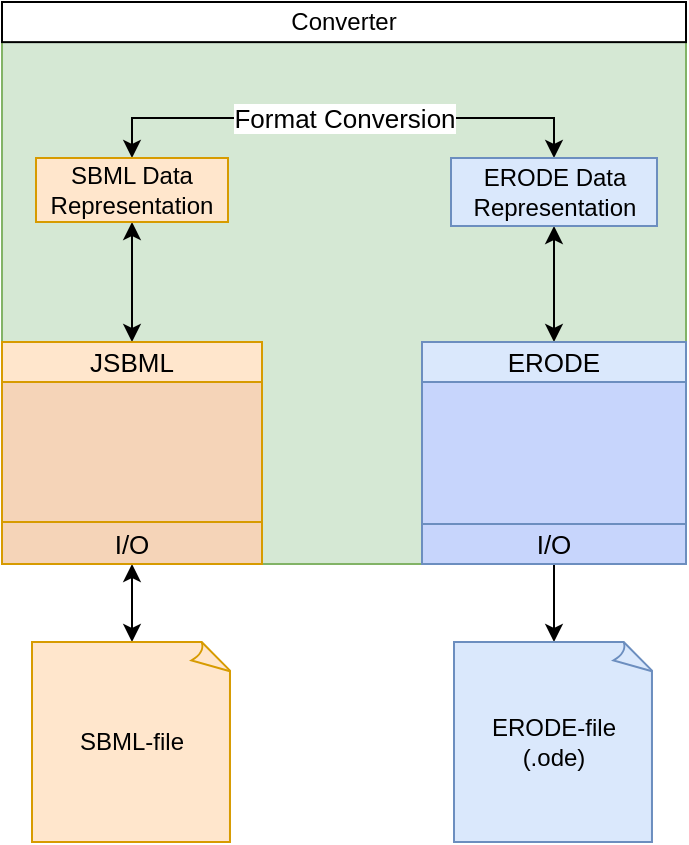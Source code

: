 <mxfile version="14.4.3" type="device"><diagram id="A_00awiggG_RseKHUh-m" name="Page-1"><mxGraphModel dx="982" dy="563" grid="1" gridSize="10" guides="1" tooltips="1" connect="1" arrows="1" fold="1" page="1" pageScale="1" pageWidth="827" pageHeight="583" math="0" shadow="0"><root><mxCell id="0"/><mxCell id="1" parent="0"/><mxCell id="oTeUen4r1oyq5NyMeEtL-41" style="edgeStyle=orthogonalEdgeStyle;rounded=0;orthogonalLoop=1;jettySize=auto;html=1;entryX=0.5;entryY=1;entryDx=0;entryDy=0;startArrow=classic;startFill=1;fontSize=13;" parent="1" source="oTeUen4r1oyq5NyMeEtL-25" target="oTeUen4r1oyq5NyMeEtL-37" edge="1"><mxGeometry relative="1" as="geometry"/></mxCell><mxCell id="oTeUen4r1oyq5NyMeEtL-25" value="SBML-file" style="whiteSpace=wrap;html=1;shape=mxgraph.basic.document;fillColor=#ffe6cc;strokeColor=#d79b00;" parent="1" vertex="1"><mxGeometry x="273" y="360" width="100" height="100" as="geometry"/></mxCell><mxCell id="oTeUen4r1oyq5NyMeEtL-47" style="edgeStyle=orthogonalEdgeStyle;rounded=0;orthogonalLoop=1;jettySize=auto;html=1;entryX=0.5;entryY=1;entryDx=0;entryDy=0;startArrow=classic;startFill=1;fontSize=13;endArrow=none;endFill=0;" parent="1" source="oTeUen4r1oyq5NyMeEtL-26" target="oTeUen4r1oyq5NyMeEtL-46" edge="1"><mxGeometry relative="1" as="geometry"/></mxCell><mxCell id="oTeUen4r1oyq5NyMeEtL-26" value="ERODE-file&lt;br&gt;(.ode)" style="whiteSpace=wrap;html=1;shape=mxgraph.basic.document;fillColor=#dae8fc;strokeColor=#6c8ebf;" parent="1" vertex="1"><mxGeometry x="484" y="360" width="100" height="100" as="geometry"/></mxCell><mxCell id="oTeUen4r1oyq5NyMeEtL-21" value="" style="group;fillColor=#ffe6cc;strokeColor=#d79b00;" parent="1" vertex="1" connectable="0"><mxGeometry x="258" y="40" width="342" height="281" as="geometry"/></mxCell><mxCell id="oTeUen4r1oyq5NyMeEtL-1" value="" style="rounded=0;whiteSpace=wrap;html=1;fillColor=#d5e8d4;strokeColor=#82b366;" parent="oTeUen4r1oyq5NyMeEtL-21" vertex="1"><mxGeometry width="342" height="281" as="geometry"/></mxCell><mxCell id="oTeUen4r1oyq5NyMeEtL-2" value="Converter" style="rounded=0;whiteSpace=wrap;html=1;" parent="oTeUen4r1oyq5NyMeEtL-21" vertex="1"><mxGeometry width="342" height="20.071" as="geometry"/></mxCell><mxCell id="oTeUen4r1oyq5NyMeEtL-31" style="edgeStyle=orthogonalEdgeStyle;rounded=0;orthogonalLoop=1;jettySize=auto;html=1;entryX=0.5;entryY=1;entryDx=0;entryDy=0;startArrow=classic;startFill=1;" parent="oTeUen4r1oyq5NyMeEtL-21" source="oTeUen4r1oyq5NyMeEtL-3" target="oTeUen4r1oyq5NyMeEtL-29" edge="1"><mxGeometry relative="1" as="geometry"/></mxCell><mxCell id="oTeUen4r1oyq5NyMeEtL-3" value="&lt;p style=&quot;line-height: 120%&quot;&gt;&lt;br&gt;&lt;/p&gt;" style="rounded=0;whiteSpace=wrap;html=1;strokeColor=#d79b00;fillColor=#F5D4B8;" parent="oTeUen4r1oyq5NyMeEtL-21" vertex="1"><mxGeometry y="170" width="130" height="111" as="geometry"/></mxCell><mxCell id="oTeUen4r1oyq5NyMeEtL-33" style="edgeStyle=orthogonalEdgeStyle;rounded=0;orthogonalLoop=1;jettySize=auto;html=1;entryX=0.5;entryY=1;entryDx=0;entryDy=0;startArrow=classic;startFill=1;" parent="oTeUen4r1oyq5NyMeEtL-21" source="oTeUen4r1oyq5NyMeEtL-4" target="oTeUen4r1oyq5NyMeEtL-32" edge="1"><mxGeometry relative="1" as="geometry"/></mxCell><mxCell id="oTeUen4r1oyq5NyMeEtL-4" value="" style="rounded=0;whiteSpace=wrap;html=1;strokeColor=#6c8ebf;fillColor=#C7D5FC;" parent="oTeUen4r1oyq5NyMeEtL-21" vertex="1"><mxGeometry x="210" y="170" width="132" height="111" as="geometry"/></mxCell><mxCell id="oTeUen4r1oyq5NyMeEtL-34" style="edgeStyle=orthogonalEdgeStyle;rounded=0;orthogonalLoop=1;jettySize=auto;html=1;startArrow=classic;startFill=1;entryX=0.5;entryY=0;entryDx=0;entryDy=0;" parent="oTeUen4r1oyq5NyMeEtL-21" source="oTeUen4r1oyq5NyMeEtL-29" target="oTeUen4r1oyq5NyMeEtL-32" edge="1"><mxGeometry relative="1" as="geometry"><mxPoint x="276" y="70" as="targetPoint"/><Array as="points"><mxPoint x="65" y="58"/><mxPoint x="276" y="58"/></Array></mxGeometry></mxCell><mxCell id="oTeUen4r1oyq5NyMeEtL-35" value="Format Conversion" style="edgeLabel;html=1;align=center;verticalAlign=middle;resizable=0;points=[];fontSize=13;labelBackgroundColor=#FFFFFF;" parent="oTeUen4r1oyq5NyMeEtL-34" vertex="1" connectable="0"><mxGeometry x="-0.151" relative="1" as="geometry"><mxPoint x="19.2" as="offset"/></mxGeometry></mxCell><mxCell id="oTeUen4r1oyq5NyMeEtL-29" value="SBML Data Representation" style="rounded=0;whiteSpace=wrap;html=1;fillColor=#ffe6cc;strokeColor=#d79b00;" parent="oTeUen4r1oyq5NyMeEtL-21" vertex="1"><mxGeometry x="17" y="78" width="96" height="32" as="geometry"/></mxCell><mxCell id="oTeUen4r1oyq5NyMeEtL-32" value="ERODE Data Representation" style="rounded=0;whiteSpace=wrap;html=1;fillColor=#dae8fc;strokeColor=#6c8ebf;" parent="oTeUen4r1oyq5NyMeEtL-21" vertex="1"><mxGeometry x="224.5" y="78" width="103" height="34" as="geometry"/></mxCell><mxCell id="oTeUen4r1oyq5NyMeEtL-37" value="I/O" style="rounded=0;whiteSpace=wrap;html=1;labelBackgroundColor=none;fontSize=13;strokeColor=#d79b00;fillColor=#F5D4B8;" parent="oTeUen4r1oyq5NyMeEtL-21" vertex="1"><mxGeometry y="260" width="130" height="21" as="geometry"/></mxCell><mxCell id="oTeUen4r1oyq5NyMeEtL-40" value="JSBML" style="rounded=0;whiteSpace=wrap;html=1;labelBackgroundColor=none;strokeColor=#d79b00;fillColor=#ffe6cc;fontSize=13;align=center;" parent="oTeUen4r1oyq5NyMeEtL-21" vertex="1"><mxGeometry y="170" width="130" height="20" as="geometry"/></mxCell><mxCell id="oTeUen4r1oyq5NyMeEtL-45" value="ERODE" style="rounded=0;whiteSpace=wrap;html=1;labelBackgroundColor=none;strokeColor=#6c8ebf;fillColor=#dae8fc;fontSize=13;align=center;" parent="oTeUen4r1oyq5NyMeEtL-21" vertex="1"><mxGeometry x="210" y="170" width="132" height="20" as="geometry"/></mxCell><mxCell id="oTeUen4r1oyq5NyMeEtL-46" value="I/O" style="rounded=0;whiteSpace=wrap;html=1;labelBackgroundColor=none;strokeColor=#6c8ebf;fontSize=13;align=center;fillColor=#C7D5FC;" parent="oTeUen4r1oyq5NyMeEtL-21" vertex="1"><mxGeometry x="210" y="261" width="132" height="20" as="geometry"/></mxCell></root></mxGraphModel></diagram></mxfile>